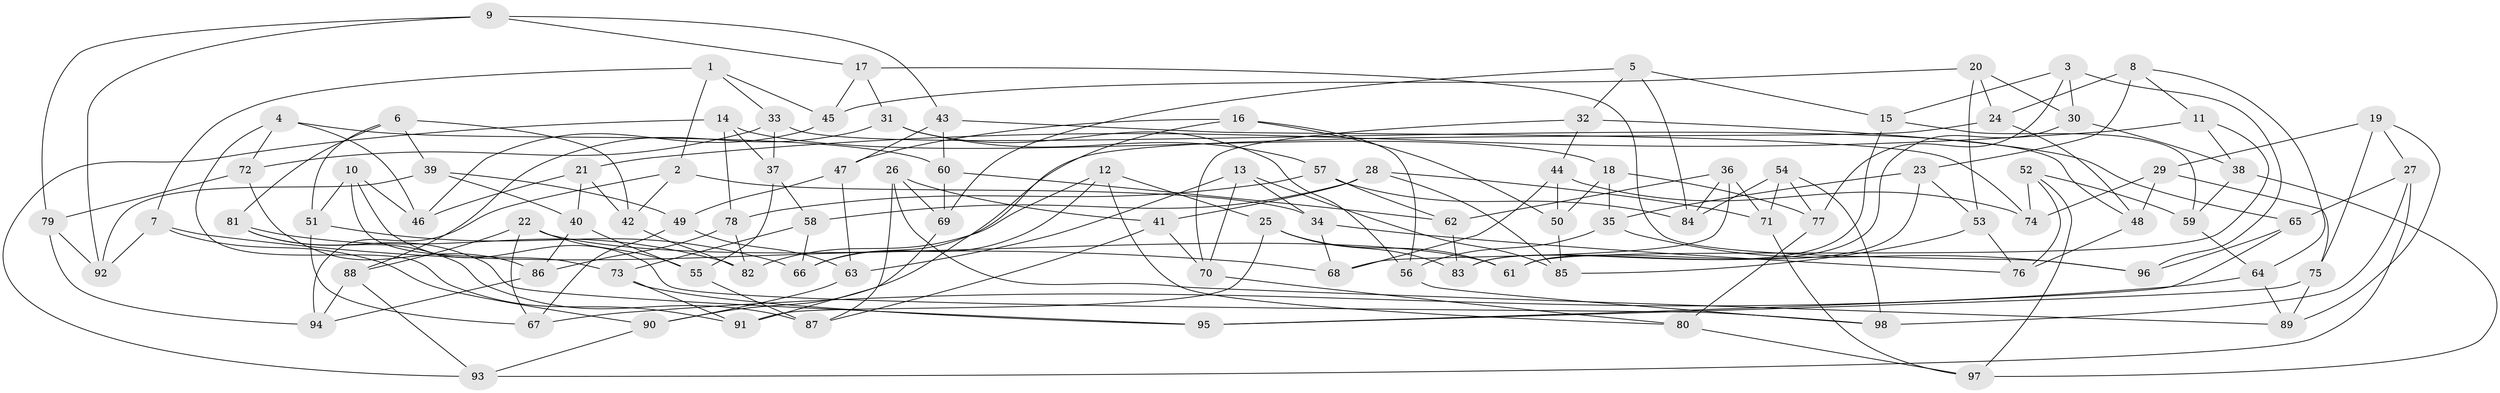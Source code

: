// coarse degree distribution, {9: 0.061224489795918366, 11: 0.02040816326530612, 6: 0.02040816326530612, 4: 0.6530612244897959, 10: 0.04081632653061224, 8: 0.08163265306122448, 7: 0.061224489795918366, 3: 0.061224489795918366}
// Generated by graph-tools (version 1.1) at 2025/53/03/04/25 22:53:57]
// undirected, 98 vertices, 196 edges
graph export_dot {
  node [color=gray90,style=filled];
  1;
  2;
  3;
  4;
  5;
  6;
  7;
  8;
  9;
  10;
  11;
  12;
  13;
  14;
  15;
  16;
  17;
  18;
  19;
  20;
  21;
  22;
  23;
  24;
  25;
  26;
  27;
  28;
  29;
  30;
  31;
  32;
  33;
  34;
  35;
  36;
  37;
  38;
  39;
  40;
  41;
  42;
  43;
  44;
  45;
  46;
  47;
  48;
  49;
  50;
  51;
  52;
  53;
  54;
  55;
  56;
  57;
  58;
  59;
  60;
  61;
  62;
  63;
  64;
  65;
  66;
  67;
  68;
  69;
  70;
  71;
  72;
  73;
  74;
  75;
  76;
  77;
  78;
  79;
  80;
  81;
  82;
  83;
  84;
  85;
  86;
  87;
  88;
  89;
  90;
  91;
  92;
  93;
  94;
  95;
  96;
  97;
  98;
  1 -- 33;
  1 -- 45;
  1 -- 7;
  1 -- 2;
  2 -- 42;
  2 -- 34;
  2 -- 94;
  3 -- 96;
  3 -- 15;
  3 -- 30;
  3 -- 77;
  4 -- 46;
  4 -- 60;
  4 -- 72;
  4 -- 91;
  5 -- 84;
  5 -- 15;
  5 -- 69;
  5 -- 32;
  6 -- 51;
  6 -- 42;
  6 -- 39;
  6 -- 81;
  7 -- 92;
  7 -- 68;
  7 -- 90;
  8 -- 24;
  8 -- 64;
  8 -- 23;
  8 -- 11;
  9 -- 43;
  9 -- 92;
  9 -- 17;
  9 -- 79;
  10 -- 51;
  10 -- 46;
  10 -- 98;
  10 -- 73;
  11 -- 21;
  11 -- 38;
  11 -- 61;
  12 -- 25;
  12 -- 82;
  12 -- 80;
  12 -- 66;
  13 -- 34;
  13 -- 70;
  13 -- 63;
  13 -- 85;
  14 -- 78;
  14 -- 37;
  14 -- 18;
  14 -- 93;
  15 -- 83;
  15 -- 59;
  16 -- 56;
  16 -- 50;
  16 -- 90;
  16 -- 47;
  17 -- 45;
  17 -- 96;
  17 -- 31;
  18 -- 35;
  18 -- 50;
  18 -- 77;
  19 -- 29;
  19 -- 75;
  19 -- 89;
  19 -- 27;
  20 -- 30;
  20 -- 24;
  20 -- 45;
  20 -- 53;
  21 -- 46;
  21 -- 40;
  21 -- 42;
  22 -- 61;
  22 -- 67;
  22 -- 55;
  22 -- 88;
  23 -- 61;
  23 -- 53;
  23 -- 35;
  24 -- 66;
  24 -- 48;
  25 -- 61;
  25 -- 83;
  25 -- 91;
  26 -- 69;
  26 -- 87;
  26 -- 41;
  26 -- 89;
  27 -- 98;
  27 -- 93;
  27 -- 65;
  28 -- 71;
  28 -- 41;
  28 -- 58;
  28 -- 85;
  29 -- 74;
  29 -- 75;
  29 -- 48;
  30 -- 38;
  30 -- 83;
  31 -- 57;
  31 -- 88;
  31 -- 56;
  32 -- 65;
  32 -- 44;
  32 -- 70;
  33 -- 48;
  33 -- 72;
  33 -- 37;
  34 -- 76;
  34 -- 68;
  35 -- 96;
  35 -- 56;
  36 -- 62;
  36 -- 68;
  36 -- 71;
  36 -- 84;
  37 -- 55;
  37 -- 58;
  38 -- 97;
  38 -- 59;
  39 -- 40;
  39 -- 92;
  39 -- 49;
  40 -- 86;
  40 -- 55;
  41 -- 87;
  41 -- 70;
  42 -- 82;
  43 -- 74;
  43 -- 47;
  43 -- 60;
  44 -- 68;
  44 -- 50;
  44 -- 74;
  45 -- 46;
  47 -- 63;
  47 -- 49;
  48 -- 76;
  49 -- 63;
  49 -- 67;
  50 -- 85;
  51 -- 66;
  51 -- 67;
  52 -- 76;
  52 -- 97;
  52 -- 59;
  52 -- 74;
  53 -- 85;
  53 -- 76;
  54 -- 98;
  54 -- 71;
  54 -- 77;
  54 -- 84;
  55 -- 87;
  56 -- 98;
  57 -- 62;
  57 -- 84;
  57 -- 78;
  58 -- 66;
  58 -- 73;
  59 -- 64;
  60 -- 69;
  60 -- 62;
  62 -- 83;
  63 -- 90;
  64 -- 89;
  64 -- 67;
  65 -- 96;
  65 -- 95;
  69 -- 91;
  70 -- 80;
  71 -- 97;
  72 -- 79;
  72 -- 86;
  73 -- 95;
  73 -- 91;
  75 -- 95;
  75 -- 89;
  77 -- 80;
  78 -- 82;
  78 -- 86;
  79 -- 92;
  79 -- 94;
  80 -- 97;
  81 -- 95;
  81 -- 87;
  81 -- 82;
  86 -- 94;
  88 -- 94;
  88 -- 93;
  90 -- 93;
}
